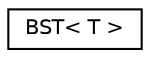 digraph "Graphical Class Hierarchy"
{
 // LATEX_PDF_SIZE
  edge [fontname="Helvetica",fontsize="10",labelfontname="Helvetica",labelfontsize="10"];
  node [fontname="Helvetica",fontsize="10",shape=record];
  rankdir="LR";
  Node0 [label="BST\< T \>",height=0.2,width=0.4,color="black", fillcolor="white", style="filled",URL="$classBST.html",tooltip=" "];
}
